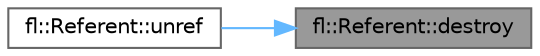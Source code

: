 digraph "fl::Referent::destroy"
{
 // LATEX_PDF_SIZE
  bgcolor="transparent";
  edge [fontname=Helvetica,fontsize=10,labelfontname=Helvetica,labelfontsize=10];
  node [fontname=Helvetica,fontsize=10,shape=box,height=0.2,width=0.4];
  rankdir="RL";
  Node1 [id="Node000001",label="fl::Referent::destroy",height=0.2,width=0.4,color="gray40", fillcolor="grey60", style="filled", fontcolor="black",tooltip=" "];
  Node1 -> Node2 [id="edge1_Node000001_Node000002",dir="back",color="steelblue1",style="solid",tooltip=" "];
  Node2 [id="Node000002",label="fl::Referent::unref",height=0.2,width=0.4,color="grey40", fillcolor="white", style="filled",URL="$d6/d16/classfl_1_1_referent_aed7d5f13cbc655ed5e1454c5b89a9faa.html#aed7d5f13cbc655ed5e1454c5b89a9faa",tooltip=" "];
}
